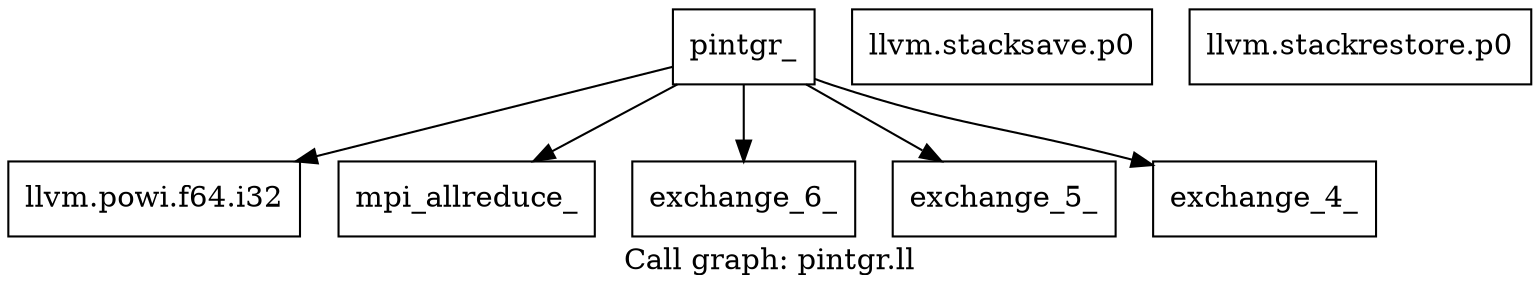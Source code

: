 digraph "Call graph: pintgr.ll" {
	label="Call graph: pintgr.ll";

	Node0x55b68f198a40 [shape=record,label="{pintgr_}"];
	Node0x55b68f198a40 -> Node0x55b68f199020;
	Node0x55b68f198a40 -> Node0x55b68f19ade0;
	Node0x55b68f198a40 -> Node0x55b68f19a480;
	Node0x55b68f198a40 -> Node0x55b68f19a400;
	Node0x55b68f198a40 -> Node0x55b68f199c30;
	Node0x55b68f19ade0 [shape=record,label="{mpi_allreduce_}"];
	Node0x55b68f19a400 [shape=record,label="{exchange_5_}"];
	Node0x55b68f19a480 [shape=record,label="{exchange_6_}"];
	Node0x55b68f19a280 [shape=record,label="{llvm.stacksave.p0}"];
	Node0x55b68f19a300 [shape=record,label="{llvm.stackrestore.p0}"];
	Node0x55b68f199020 [shape=record,label="{llvm.powi.f64.i32}"];
	Node0x55b68f199c30 [shape=record,label="{exchange_4_}"];
}
